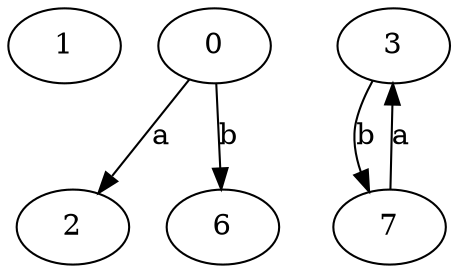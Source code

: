 strict digraph  {
1;
2;
0;
3;
6;
7;
0 -> 2  [label=a];
0 -> 6  [label=b];
3 -> 7  [label=b];
7 -> 3  [label=a];
}
